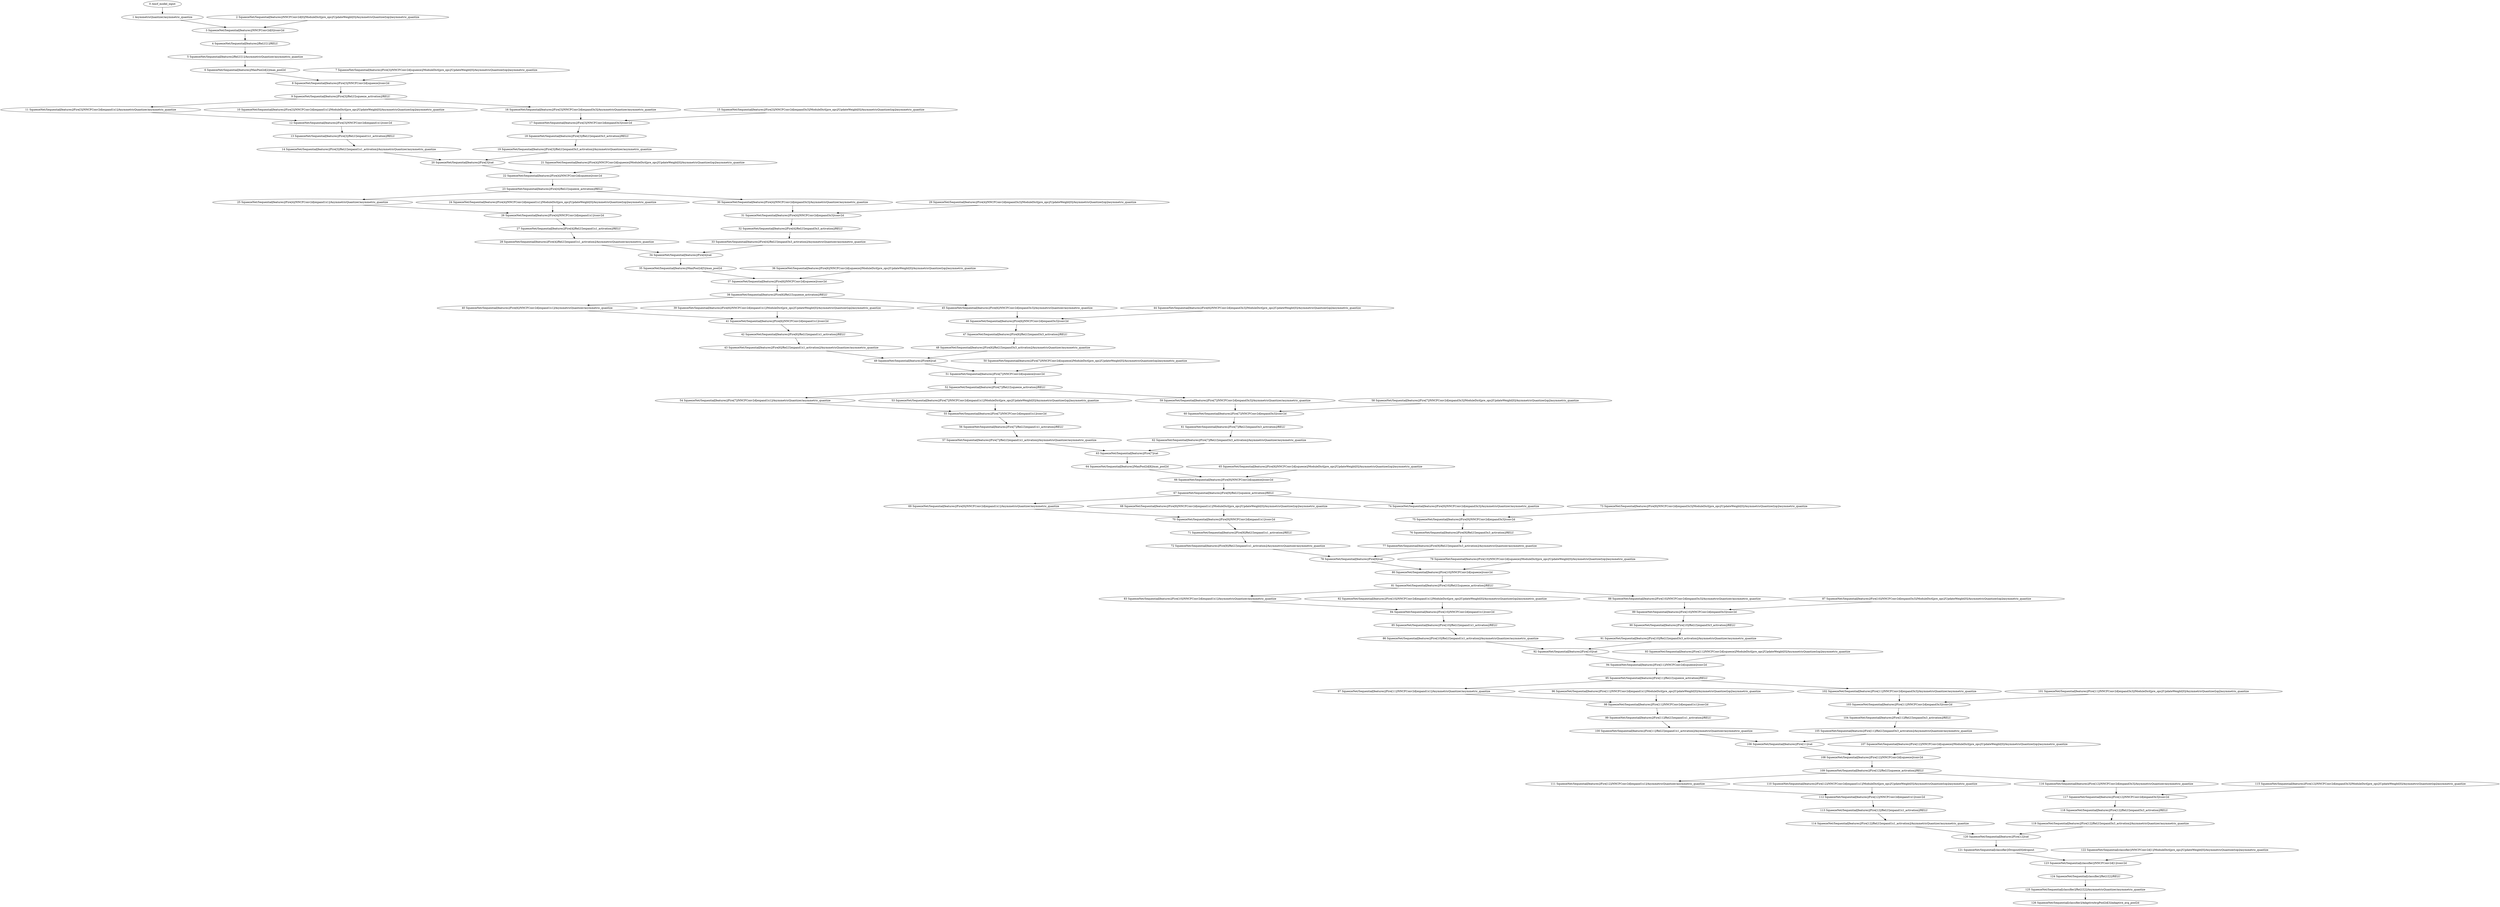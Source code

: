 strict digraph  {
"0 /nncf_model_input" [id=0, scope="", type=nncf_model_input];
"1 AsymmetricQuantizer/asymmetric_quantize" [id=1, scope=AsymmetricQuantizer, type=asymmetric_quantize];
"2 SqueezeNet/Sequential[features]/NNCFConv2d[0]/ModuleDict[pre_ops]/UpdateWeight[0]/AsymmetricQuantizer[op]/asymmetric_quantize" [id=2, scope="SqueezeNet/Sequential[features]/NNCFConv2d[0]/ModuleDict[pre_ops]/UpdateWeight[0]/AsymmetricQuantizer[op]", type=asymmetric_quantize];
"3 SqueezeNet/Sequential[features]/NNCFConv2d[0]/conv2d" [id=3, scope="SqueezeNet/Sequential[features]/NNCFConv2d[0]", type=conv2d];
"4 SqueezeNet/Sequential[features]/ReLU[1]/RELU" [id=4, scope="SqueezeNet/Sequential[features]/ReLU[1]", type=RELU];
"5 SqueezeNet/Sequential[features]/ReLU[1]/AsymmetricQuantizer/asymmetric_quantize" [id=5, scope="SqueezeNet/Sequential[features]/ReLU[1]/AsymmetricQuantizer", type=asymmetric_quantize];
"6 SqueezeNet/Sequential[features]/MaxPool2d[2]/max_pool2d" [id=6, scope="SqueezeNet/Sequential[features]/MaxPool2d[2]", type=max_pool2d];
"7 SqueezeNet/Sequential[features]/Fire[3]/NNCFConv2d[squeeze]/ModuleDict[pre_ops]/UpdateWeight[0]/AsymmetricQuantizer[op]/asymmetric_quantize" [id=7, scope="SqueezeNet/Sequential[features]/Fire[3]/NNCFConv2d[squeeze]/ModuleDict[pre_ops]/UpdateWeight[0]/AsymmetricQuantizer[op]", type=asymmetric_quantize];
"8 SqueezeNet/Sequential[features]/Fire[3]/NNCFConv2d[squeeze]/conv2d" [id=8, scope="SqueezeNet/Sequential[features]/Fire[3]/NNCFConv2d[squeeze]", type=conv2d];
"9 SqueezeNet/Sequential[features]/Fire[3]/ReLU[squeeze_activation]/RELU" [id=9, scope="SqueezeNet/Sequential[features]/Fire[3]/ReLU[squeeze_activation]", type=RELU];
"10 SqueezeNet/Sequential[features]/Fire[3]/NNCFConv2d[expand1x1]/ModuleDict[pre_ops]/UpdateWeight[0]/AsymmetricQuantizer[op]/asymmetric_quantize" [id=10, scope="SqueezeNet/Sequential[features]/Fire[3]/NNCFConv2d[expand1x1]/ModuleDict[pre_ops]/UpdateWeight[0]/AsymmetricQuantizer[op]", type=asymmetric_quantize];
"11 SqueezeNet/Sequential[features]/Fire[3]/NNCFConv2d[expand1x1]/AsymmetricQuantizer/asymmetric_quantize" [id=11, scope="SqueezeNet/Sequential[features]/Fire[3]/NNCFConv2d[expand1x1]/AsymmetricQuantizer", type=asymmetric_quantize];
"12 SqueezeNet/Sequential[features]/Fire[3]/NNCFConv2d[expand1x1]/conv2d" [id=12, scope="SqueezeNet/Sequential[features]/Fire[3]/NNCFConv2d[expand1x1]", type=conv2d];
"13 SqueezeNet/Sequential[features]/Fire[3]/ReLU[expand1x1_activation]/RELU" [id=13, scope="SqueezeNet/Sequential[features]/Fire[3]/ReLU[expand1x1_activation]", type=RELU];
"14 SqueezeNet/Sequential[features]/Fire[3]/ReLU[expand1x1_activation]/AsymmetricQuantizer/asymmetric_quantize" [id=14, scope="SqueezeNet/Sequential[features]/Fire[3]/ReLU[expand1x1_activation]/AsymmetricQuantizer", type=asymmetric_quantize];
"15 SqueezeNet/Sequential[features]/Fire[3]/NNCFConv2d[expand3x3]/ModuleDict[pre_ops]/UpdateWeight[0]/AsymmetricQuantizer[op]/asymmetric_quantize" [id=15, scope="SqueezeNet/Sequential[features]/Fire[3]/NNCFConv2d[expand3x3]/ModuleDict[pre_ops]/UpdateWeight[0]/AsymmetricQuantizer[op]", type=asymmetric_quantize];
"16 SqueezeNet/Sequential[features]/Fire[3]/NNCFConv2d[expand3x3]/AsymmetricQuantizer/asymmetric_quantize" [id=16, scope="SqueezeNet/Sequential[features]/Fire[3]/NNCFConv2d[expand3x3]/AsymmetricQuantizer", type=asymmetric_quantize];
"17 SqueezeNet/Sequential[features]/Fire[3]/NNCFConv2d[expand3x3]/conv2d" [id=17, scope="SqueezeNet/Sequential[features]/Fire[3]/NNCFConv2d[expand3x3]", type=conv2d];
"18 SqueezeNet/Sequential[features]/Fire[3]/ReLU[expand3x3_activation]/RELU" [id=18, scope="SqueezeNet/Sequential[features]/Fire[3]/ReLU[expand3x3_activation]", type=RELU];
"19 SqueezeNet/Sequential[features]/Fire[3]/ReLU[expand3x3_activation]/AsymmetricQuantizer/asymmetric_quantize" [id=19, scope="SqueezeNet/Sequential[features]/Fire[3]/ReLU[expand3x3_activation]/AsymmetricQuantizer", type=asymmetric_quantize];
"20 SqueezeNet/Sequential[features]/Fire[3]/cat" [id=20, scope="SqueezeNet/Sequential[features]/Fire[3]", type=cat];
"21 SqueezeNet/Sequential[features]/Fire[4]/NNCFConv2d[squeeze]/ModuleDict[pre_ops]/UpdateWeight[0]/AsymmetricQuantizer[op]/asymmetric_quantize" [id=21, scope="SqueezeNet/Sequential[features]/Fire[4]/NNCFConv2d[squeeze]/ModuleDict[pre_ops]/UpdateWeight[0]/AsymmetricQuantizer[op]", type=asymmetric_quantize];
"22 SqueezeNet/Sequential[features]/Fire[4]/NNCFConv2d[squeeze]/conv2d" [id=22, scope="SqueezeNet/Sequential[features]/Fire[4]/NNCFConv2d[squeeze]", type=conv2d];
"23 SqueezeNet/Sequential[features]/Fire[4]/ReLU[squeeze_activation]/RELU" [id=23, scope="SqueezeNet/Sequential[features]/Fire[4]/ReLU[squeeze_activation]", type=RELU];
"24 SqueezeNet/Sequential[features]/Fire[4]/NNCFConv2d[expand1x1]/ModuleDict[pre_ops]/UpdateWeight[0]/AsymmetricQuantizer[op]/asymmetric_quantize" [id=24, scope="SqueezeNet/Sequential[features]/Fire[4]/NNCFConv2d[expand1x1]/ModuleDict[pre_ops]/UpdateWeight[0]/AsymmetricQuantizer[op]", type=asymmetric_quantize];
"25 SqueezeNet/Sequential[features]/Fire[4]/NNCFConv2d[expand1x1]/AsymmetricQuantizer/asymmetric_quantize" [id=25, scope="SqueezeNet/Sequential[features]/Fire[4]/NNCFConv2d[expand1x1]/AsymmetricQuantizer", type=asymmetric_quantize];
"26 SqueezeNet/Sequential[features]/Fire[4]/NNCFConv2d[expand1x1]/conv2d" [id=26, scope="SqueezeNet/Sequential[features]/Fire[4]/NNCFConv2d[expand1x1]", type=conv2d];
"27 SqueezeNet/Sequential[features]/Fire[4]/ReLU[expand1x1_activation]/RELU" [id=27, scope="SqueezeNet/Sequential[features]/Fire[4]/ReLU[expand1x1_activation]", type=RELU];
"28 SqueezeNet/Sequential[features]/Fire[4]/ReLU[expand1x1_activation]/AsymmetricQuantizer/asymmetric_quantize" [id=28, scope="SqueezeNet/Sequential[features]/Fire[4]/ReLU[expand1x1_activation]/AsymmetricQuantizer", type=asymmetric_quantize];
"29 SqueezeNet/Sequential[features]/Fire[4]/NNCFConv2d[expand3x3]/ModuleDict[pre_ops]/UpdateWeight[0]/AsymmetricQuantizer[op]/asymmetric_quantize" [id=29, scope="SqueezeNet/Sequential[features]/Fire[4]/NNCFConv2d[expand3x3]/ModuleDict[pre_ops]/UpdateWeight[0]/AsymmetricQuantizer[op]", type=asymmetric_quantize];
"30 SqueezeNet/Sequential[features]/Fire[4]/NNCFConv2d[expand3x3]/AsymmetricQuantizer/asymmetric_quantize" [id=30, scope="SqueezeNet/Sequential[features]/Fire[4]/NNCFConv2d[expand3x3]/AsymmetricQuantizer", type=asymmetric_quantize];
"31 SqueezeNet/Sequential[features]/Fire[4]/NNCFConv2d[expand3x3]/conv2d" [id=31, scope="SqueezeNet/Sequential[features]/Fire[4]/NNCFConv2d[expand3x3]", type=conv2d];
"32 SqueezeNet/Sequential[features]/Fire[4]/ReLU[expand3x3_activation]/RELU" [id=32, scope="SqueezeNet/Sequential[features]/Fire[4]/ReLU[expand3x3_activation]", type=RELU];
"33 SqueezeNet/Sequential[features]/Fire[4]/ReLU[expand3x3_activation]/AsymmetricQuantizer/asymmetric_quantize" [id=33, scope="SqueezeNet/Sequential[features]/Fire[4]/ReLU[expand3x3_activation]/AsymmetricQuantizer", type=asymmetric_quantize];
"34 SqueezeNet/Sequential[features]/Fire[4]/cat" [id=34, scope="SqueezeNet/Sequential[features]/Fire[4]", type=cat];
"35 SqueezeNet/Sequential[features]/MaxPool2d[5]/max_pool2d" [id=35, scope="SqueezeNet/Sequential[features]/MaxPool2d[5]", type=max_pool2d];
"36 SqueezeNet/Sequential[features]/Fire[6]/NNCFConv2d[squeeze]/ModuleDict[pre_ops]/UpdateWeight[0]/AsymmetricQuantizer[op]/asymmetric_quantize" [id=36, scope="SqueezeNet/Sequential[features]/Fire[6]/NNCFConv2d[squeeze]/ModuleDict[pre_ops]/UpdateWeight[0]/AsymmetricQuantizer[op]", type=asymmetric_quantize];
"37 SqueezeNet/Sequential[features]/Fire[6]/NNCFConv2d[squeeze]/conv2d" [id=37, scope="SqueezeNet/Sequential[features]/Fire[6]/NNCFConv2d[squeeze]", type=conv2d];
"38 SqueezeNet/Sequential[features]/Fire[6]/ReLU[squeeze_activation]/RELU" [id=38, scope="SqueezeNet/Sequential[features]/Fire[6]/ReLU[squeeze_activation]", type=RELU];
"39 SqueezeNet/Sequential[features]/Fire[6]/NNCFConv2d[expand1x1]/ModuleDict[pre_ops]/UpdateWeight[0]/AsymmetricQuantizer[op]/asymmetric_quantize" [id=39, scope="SqueezeNet/Sequential[features]/Fire[6]/NNCFConv2d[expand1x1]/ModuleDict[pre_ops]/UpdateWeight[0]/AsymmetricQuantizer[op]", type=asymmetric_quantize];
"40 SqueezeNet/Sequential[features]/Fire[6]/NNCFConv2d[expand1x1]/AsymmetricQuantizer/asymmetric_quantize" [id=40, scope="SqueezeNet/Sequential[features]/Fire[6]/NNCFConv2d[expand1x1]/AsymmetricQuantizer", type=asymmetric_quantize];
"41 SqueezeNet/Sequential[features]/Fire[6]/NNCFConv2d[expand1x1]/conv2d" [id=41, scope="SqueezeNet/Sequential[features]/Fire[6]/NNCFConv2d[expand1x1]", type=conv2d];
"42 SqueezeNet/Sequential[features]/Fire[6]/ReLU[expand1x1_activation]/RELU" [id=42, scope="SqueezeNet/Sequential[features]/Fire[6]/ReLU[expand1x1_activation]", type=RELU];
"43 SqueezeNet/Sequential[features]/Fire[6]/ReLU[expand1x1_activation]/AsymmetricQuantizer/asymmetric_quantize" [id=43, scope="SqueezeNet/Sequential[features]/Fire[6]/ReLU[expand1x1_activation]/AsymmetricQuantizer", type=asymmetric_quantize];
"44 SqueezeNet/Sequential[features]/Fire[6]/NNCFConv2d[expand3x3]/ModuleDict[pre_ops]/UpdateWeight[0]/AsymmetricQuantizer[op]/asymmetric_quantize" [id=44, scope="SqueezeNet/Sequential[features]/Fire[6]/NNCFConv2d[expand3x3]/ModuleDict[pre_ops]/UpdateWeight[0]/AsymmetricQuantizer[op]", type=asymmetric_quantize];
"45 SqueezeNet/Sequential[features]/Fire[6]/NNCFConv2d[expand3x3]/AsymmetricQuantizer/asymmetric_quantize" [id=45, scope="SqueezeNet/Sequential[features]/Fire[6]/NNCFConv2d[expand3x3]/AsymmetricQuantizer", type=asymmetric_quantize];
"46 SqueezeNet/Sequential[features]/Fire[6]/NNCFConv2d[expand3x3]/conv2d" [id=46, scope="SqueezeNet/Sequential[features]/Fire[6]/NNCFConv2d[expand3x3]", type=conv2d];
"47 SqueezeNet/Sequential[features]/Fire[6]/ReLU[expand3x3_activation]/RELU" [id=47, scope="SqueezeNet/Sequential[features]/Fire[6]/ReLU[expand3x3_activation]", type=RELU];
"48 SqueezeNet/Sequential[features]/Fire[6]/ReLU[expand3x3_activation]/AsymmetricQuantizer/asymmetric_quantize" [id=48, scope="SqueezeNet/Sequential[features]/Fire[6]/ReLU[expand3x3_activation]/AsymmetricQuantizer", type=asymmetric_quantize];
"49 SqueezeNet/Sequential[features]/Fire[6]/cat" [id=49, scope="SqueezeNet/Sequential[features]/Fire[6]", type=cat];
"50 SqueezeNet/Sequential[features]/Fire[7]/NNCFConv2d[squeeze]/ModuleDict[pre_ops]/UpdateWeight[0]/AsymmetricQuantizer[op]/asymmetric_quantize" [id=50, scope="SqueezeNet/Sequential[features]/Fire[7]/NNCFConv2d[squeeze]/ModuleDict[pre_ops]/UpdateWeight[0]/AsymmetricQuantizer[op]", type=asymmetric_quantize];
"51 SqueezeNet/Sequential[features]/Fire[7]/NNCFConv2d[squeeze]/conv2d" [id=51, scope="SqueezeNet/Sequential[features]/Fire[7]/NNCFConv2d[squeeze]", type=conv2d];
"52 SqueezeNet/Sequential[features]/Fire[7]/ReLU[squeeze_activation]/RELU" [id=52, scope="SqueezeNet/Sequential[features]/Fire[7]/ReLU[squeeze_activation]", type=RELU];
"53 SqueezeNet/Sequential[features]/Fire[7]/NNCFConv2d[expand1x1]/ModuleDict[pre_ops]/UpdateWeight[0]/AsymmetricQuantizer[op]/asymmetric_quantize" [id=53, scope="SqueezeNet/Sequential[features]/Fire[7]/NNCFConv2d[expand1x1]/ModuleDict[pre_ops]/UpdateWeight[0]/AsymmetricQuantizer[op]", type=asymmetric_quantize];
"54 SqueezeNet/Sequential[features]/Fire[7]/NNCFConv2d[expand1x1]/AsymmetricQuantizer/asymmetric_quantize" [id=54, scope="SqueezeNet/Sequential[features]/Fire[7]/NNCFConv2d[expand1x1]/AsymmetricQuantizer", type=asymmetric_quantize];
"55 SqueezeNet/Sequential[features]/Fire[7]/NNCFConv2d[expand1x1]/conv2d" [id=55, scope="SqueezeNet/Sequential[features]/Fire[7]/NNCFConv2d[expand1x1]", type=conv2d];
"56 SqueezeNet/Sequential[features]/Fire[7]/ReLU[expand1x1_activation]/RELU" [id=56, scope="SqueezeNet/Sequential[features]/Fire[7]/ReLU[expand1x1_activation]", type=RELU];
"57 SqueezeNet/Sequential[features]/Fire[7]/ReLU[expand1x1_activation]/AsymmetricQuantizer/asymmetric_quantize" [id=57, scope="SqueezeNet/Sequential[features]/Fire[7]/ReLU[expand1x1_activation]/AsymmetricQuantizer", type=asymmetric_quantize];
"58 SqueezeNet/Sequential[features]/Fire[7]/NNCFConv2d[expand3x3]/ModuleDict[pre_ops]/UpdateWeight[0]/AsymmetricQuantizer[op]/asymmetric_quantize" [id=58, scope="SqueezeNet/Sequential[features]/Fire[7]/NNCFConv2d[expand3x3]/ModuleDict[pre_ops]/UpdateWeight[0]/AsymmetricQuantizer[op]", type=asymmetric_quantize];
"59 SqueezeNet/Sequential[features]/Fire[7]/NNCFConv2d[expand3x3]/AsymmetricQuantizer/asymmetric_quantize" [id=59, scope="SqueezeNet/Sequential[features]/Fire[7]/NNCFConv2d[expand3x3]/AsymmetricQuantizer", type=asymmetric_quantize];
"60 SqueezeNet/Sequential[features]/Fire[7]/NNCFConv2d[expand3x3]/conv2d" [id=60, scope="SqueezeNet/Sequential[features]/Fire[7]/NNCFConv2d[expand3x3]", type=conv2d];
"61 SqueezeNet/Sequential[features]/Fire[7]/ReLU[expand3x3_activation]/RELU" [id=61, scope="SqueezeNet/Sequential[features]/Fire[7]/ReLU[expand3x3_activation]", type=RELU];
"62 SqueezeNet/Sequential[features]/Fire[7]/ReLU[expand3x3_activation]/AsymmetricQuantizer/asymmetric_quantize" [id=62, scope="SqueezeNet/Sequential[features]/Fire[7]/ReLU[expand3x3_activation]/AsymmetricQuantizer", type=asymmetric_quantize];
"63 SqueezeNet/Sequential[features]/Fire[7]/cat" [id=63, scope="SqueezeNet/Sequential[features]/Fire[7]", type=cat];
"64 SqueezeNet/Sequential[features]/MaxPool2d[8]/max_pool2d" [id=64, scope="SqueezeNet/Sequential[features]/MaxPool2d[8]", type=max_pool2d];
"65 SqueezeNet/Sequential[features]/Fire[9]/NNCFConv2d[squeeze]/ModuleDict[pre_ops]/UpdateWeight[0]/AsymmetricQuantizer[op]/asymmetric_quantize" [id=65, scope="SqueezeNet/Sequential[features]/Fire[9]/NNCFConv2d[squeeze]/ModuleDict[pre_ops]/UpdateWeight[0]/AsymmetricQuantizer[op]", type=asymmetric_quantize];
"66 SqueezeNet/Sequential[features]/Fire[9]/NNCFConv2d[squeeze]/conv2d" [id=66, scope="SqueezeNet/Sequential[features]/Fire[9]/NNCFConv2d[squeeze]", type=conv2d];
"67 SqueezeNet/Sequential[features]/Fire[9]/ReLU[squeeze_activation]/RELU" [id=67, scope="SqueezeNet/Sequential[features]/Fire[9]/ReLU[squeeze_activation]", type=RELU];
"68 SqueezeNet/Sequential[features]/Fire[9]/NNCFConv2d[expand1x1]/ModuleDict[pre_ops]/UpdateWeight[0]/AsymmetricQuantizer[op]/asymmetric_quantize" [id=68, scope="SqueezeNet/Sequential[features]/Fire[9]/NNCFConv2d[expand1x1]/ModuleDict[pre_ops]/UpdateWeight[0]/AsymmetricQuantizer[op]", type=asymmetric_quantize];
"69 SqueezeNet/Sequential[features]/Fire[9]/NNCFConv2d[expand1x1]/AsymmetricQuantizer/asymmetric_quantize" [id=69, scope="SqueezeNet/Sequential[features]/Fire[9]/NNCFConv2d[expand1x1]/AsymmetricQuantizer", type=asymmetric_quantize];
"70 SqueezeNet/Sequential[features]/Fire[9]/NNCFConv2d[expand1x1]/conv2d" [id=70, scope="SqueezeNet/Sequential[features]/Fire[9]/NNCFConv2d[expand1x1]", type=conv2d];
"71 SqueezeNet/Sequential[features]/Fire[9]/ReLU[expand1x1_activation]/RELU" [id=71, scope="SqueezeNet/Sequential[features]/Fire[9]/ReLU[expand1x1_activation]", type=RELU];
"72 SqueezeNet/Sequential[features]/Fire[9]/ReLU[expand1x1_activation]/AsymmetricQuantizer/asymmetric_quantize" [id=72, scope="SqueezeNet/Sequential[features]/Fire[9]/ReLU[expand1x1_activation]/AsymmetricQuantizer", type=asymmetric_quantize];
"73 SqueezeNet/Sequential[features]/Fire[9]/NNCFConv2d[expand3x3]/ModuleDict[pre_ops]/UpdateWeight[0]/AsymmetricQuantizer[op]/asymmetric_quantize" [id=73, scope="SqueezeNet/Sequential[features]/Fire[9]/NNCFConv2d[expand3x3]/ModuleDict[pre_ops]/UpdateWeight[0]/AsymmetricQuantizer[op]", type=asymmetric_quantize];
"74 SqueezeNet/Sequential[features]/Fire[9]/NNCFConv2d[expand3x3]/AsymmetricQuantizer/asymmetric_quantize" [id=74, scope="SqueezeNet/Sequential[features]/Fire[9]/NNCFConv2d[expand3x3]/AsymmetricQuantizer", type=asymmetric_quantize];
"75 SqueezeNet/Sequential[features]/Fire[9]/NNCFConv2d[expand3x3]/conv2d" [id=75, scope="SqueezeNet/Sequential[features]/Fire[9]/NNCFConv2d[expand3x3]", type=conv2d];
"76 SqueezeNet/Sequential[features]/Fire[9]/ReLU[expand3x3_activation]/RELU" [id=76, scope="SqueezeNet/Sequential[features]/Fire[9]/ReLU[expand3x3_activation]", type=RELU];
"77 SqueezeNet/Sequential[features]/Fire[9]/ReLU[expand3x3_activation]/AsymmetricQuantizer/asymmetric_quantize" [id=77, scope="SqueezeNet/Sequential[features]/Fire[9]/ReLU[expand3x3_activation]/AsymmetricQuantizer", type=asymmetric_quantize];
"78 SqueezeNet/Sequential[features]/Fire[9]/cat" [id=78, scope="SqueezeNet/Sequential[features]/Fire[9]", type=cat];
"79 SqueezeNet/Sequential[features]/Fire[10]/NNCFConv2d[squeeze]/ModuleDict[pre_ops]/UpdateWeight[0]/AsymmetricQuantizer[op]/asymmetric_quantize" [id=79, scope="SqueezeNet/Sequential[features]/Fire[10]/NNCFConv2d[squeeze]/ModuleDict[pre_ops]/UpdateWeight[0]/AsymmetricQuantizer[op]", type=asymmetric_quantize];
"80 SqueezeNet/Sequential[features]/Fire[10]/NNCFConv2d[squeeze]/conv2d" [id=80, scope="SqueezeNet/Sequential[features]/Fire[10]/NNCFConv2d[squeeze]", type=conv2d];
"81 SqueezeNet/Sequential[features]/Fire[10]/ReLU[squeeze_activation]/RELU" [id=81, scope="SqueezeNet/Sequential[features]/Fire[10]/ReLU[squeeze_activation]", type=RELU];
"82 SqueezeNet/Sequential[features]/Fire[10]/NNCFConv2d[expand1x1]/ModuleDict[pre_ops]/UpdateWeight[0]/AsymmetricQuantizer[op]/asymmetric_quantize" [id=82, scope="SqueezeNet/Sequential[features]/Fire[10]/NNCFConv2d[expand1x1]/ModuleDict[pre_ops]/UpdateWeight[0]/AsymmetricQuantizer[op]", type=asymmetric_quantize];
"83 SqueezeNet/Sequential[features]/Fire[10]/NNCFConv2d[expand1x1]/AsymmetricQuantizer/asymmetric_quantize" [id=83, scope="SqueezeNet/Sequential[features]/Fire[10]/NNCFConv2d[expand1x1]/AsymmetricQuantizer", type=asymmetric_quantize];
"84 SqueezeNet/Sequential[features]/Fire[10]/NNCFConv2d[expand1x1]/conv2d" [id=84, scope="SqueezeNet/Sequential[features]/Fire[10]/NNCFConv2d[expand1x1]", type=conv2d];
"85 SqueezeNet/Sequential[features]/Fire[10]/ReLU[expand1x1_activation]/RELU" [id=85, scope="SqueezeNet/Sequential[features]/Fire[10]/ReLU[expand1x1_activation]", type=RELU];
"86 SqueezeNet/Sequential[features]/Fire[10]/ReLU[expand1x1_activation]/AsymmetricQuantizer/asymmetric_quantize" [id=86, scope="SqueezeNet/Sequential[features]/Fire[10]/ReLU[expand1x1_activation]/AsymmetricQuantizer", type=asymmetric_quantize];
"87 SqueezeNet/Sequential[features]/Fire[10]/NNCFConv2d[expand3x3]/ModuleDict[pre_ops]/UpdateWeight[0]/AsymmetricQuantizer[op]/asymmetric_quantize" [id=87, scope="SqueezeNet/Sequential[features]/Fire[10]/NNCFConv2d[expand3x3]/ModuleDict[pre_ops]/UpdateWeight[0]/AsymmetricQuantizer[op]", type=asymmetric_quantize];
"88 SqueezeNet/Sequential[features]/Fire[10]/NNCFConv2d[expand3x3]/AsymmetricQuantizer/asymmetric_quantize" [id=88, scope="SqueezeNet/Sequential[features]/Fire[10]/NNCFConv2d[expand3x3]/AsymmetricQuantizer", type=asymmetric_quantize];
"89 SqueezeNet/Sequential[features]/Fire[10]/NNCFConv2d[expand3x3]/conv2d" [id=89, scope="SqueezeNet/Sequential[features]/Fire[10]/NNCFConv2d[expand3x3]", type=conv2d];
"90 SqueezeNet/Sequential[features]/Fire[10]/ReLU[expand3x3_activation]/RELU" [id=90, scope="SqueezeNet/Sequential[features]/Fire[10]/ReLU[expand3x3_activation]", type=RELU];
"91 SqueezeNet/Sequential[features]/Fire[10]/ReLU[expand3x3_activation]/AsymmetricQuantizer/asymmetric_quantize" [id=91, scope="SqueezeNet/Sequential[features]/Fire[10]/ReLU[expand3x3_activation]/AsymmetricQuantizer", type=asymmetric_quantize];
"92 SqueezeNet/Sequential[features]/Fire[10]/cat" [id=92, scope="SqueezeNet/Sequential[features]/Fire[10]", type=cat];
"93 SqueezeNet/Sequential[features]/Fire[11]/NNCFConv2d[squeeze]/ModuleDict[pre_ops]/UpdateWeight[0]/AsymmetricQuantizer[op]/asymmetric_quantize" [id=93, scope="SqueezeNet/Sequential[features]/Fire[11]/NNCFConv2d[squeeze]/ModuleDict[pre_ops]/UpdateWeight[0]/AsymmetricQuantizer[op]", type=asymmetric_quantize];
"94 SqueezeNet/Sequential[features]/Fire[11]/NNCFConv2d[squeeze]/conv2d" [id=94, scope="SqueezeNet/Sequential[features]/Fire[11]/NNCFConv2d[squeeze]", type=conv2d];
"95 SqueezeNet/Sequential[features]/Fire[11]/ReLU[squeeze_activation]/RELU" [id=95, scope="SqueezeNet/Sequential[features]/Fire[11]/ReLU[squeeze_activation]", type=RELU];
"96 SqueezeNet/Sequential[features]/Fire[11]/NNCFConv2d[expand1x1]/ModuleDict[pre_ops]/UpdateWeight[0]/AsymmetricQuantizer[op]/asymmetric_quantize" [id=96, scope="SqueezeNet/Sequential[features]/Fire[11]/NNCFConv2d[expand1x1]/ModuleDict[pre_ops]/UpdateWeight[0]/AsymmetricQuantizer[op]", type=asymmetric_quantize];
"97 SqueezeNet/Sequential[features]/Fire[11]/NNCFConv2d[expand1x1]/AsymmetricQuantizer/asymmetric_quantize" [id=97, scope="SqueezeNet/Sequential[features]/Fire[11]/NNCFConv2d[expand1x1]/AsymmetricQuantizer", type=asymmetric_quantize];
"98 SqueezeNet/Sequential[features]/Fire[11]/NNCFConv2d[expand1x1]/conv2d" [id=98, scope="SqueezeNet/Sequential[features]/Fire[11]/NNCFConv2d[expand1x1]", type=conv2d];
"99 SqueezeNet/Sequential[features]/Fire[11]/ReLU[expand1x1_activation]/RELU" [id=99, scope="SqueezeNet/Sequential[features]/Fire[11]/ReLU[expand1x1_activation]", type=RELU];
"100 SqueezeNet/Sequential[features]/Fire[11]/ReLU[expand1x1_activation]/AsymmetricQuantizer/asymmetric_quantize" [id=100, scope="SqueezeNet/Sequential[features]/Fire[11]/ReLU[expand1x1_activation]/AsymmetricQuantizer", type=asymmetric_quantize];
"101 SqueezeNet/Sequential[features]/Fire[11]/NNCFConv2d[expand3x3]/ModuleDict[pre_ops]/UpdateWeight[0]/AsymmetricQuantizer[op]/asymmetric_quantize" [id=101, scope="SqueezeNet/Sequential[features]/Fire[11]/NNCFConv2d[expand3x3]/ModuleDict[pre_ops]/UpdateWeight[0]/AsymmetricQuantizer[op]", type=asymmetric_quantize];
"102 SqueezeNet/Sequential[features]/Fire[11]/NNCFConv2d[expand3x3]/AsymmetricQuantizer/asymmetric_quantize" [id=102, scope="SqueezeNet/Sequential[features]/Fire[11]/NNCFConv2d[expand3x3]/AsymmetricQuantizer", type=asymmetric_quantize];
"103 SqueezeNet/Sequential[features]/Fire[11]/NNCFConv2d[expand3x3]/conv2d" [id=103, scope="SqueezeNet/Sequential[features]/Fire[11]/NNCFConv2d[expand3x3]", type=conv2d];
"104 SqueezeNet/Sequential[features]/Fire[11]/ReLU[expand3x3_activation]/RELU" [id=104, scope="SqueezeNet/Sequential[features]/Fire[11]/ReLU[expand3x3_activation]", type=RELU];
"105 SqueezeNet/Sequential[features]/Fire[11]/ReLU[expand3x3_activation]/AsymmetricQuantizer/asymmetric_quantize" [id=105, scope="SqueezeNet/Sequential[features]/Fire[11]/ReLU[expand3x3_activation]/AsymmetricQuantizer", type=asymmetric_quantize];
"106 SqueezeNet/Sequential[features]/Fire[11]/cat" [id=106, scope="SqueezeNet/Sequential[features]/Fire[11]", type=cat];
"107 SqueezeNet/Sequential[features]/Fire[12]/NNCFConv2d[squeeze]/ModuleDict[pre_ops]/UpdateWeight[0]/AsymmetricQuantizer[op]/asymmetric_quantize" [id=107, scope="SqueezeNet/Sequential[features]/Fire[12]/NNCFConv2d[squeeze]/ModuleDict[pre_ops]/UpdateWeight[0]/AsymmetricQuantizer[op]", type=asymmetric_quantize];
"108 SqueezeNet/Sequential[features]/Fire[12]/NNCFConv2d[squeeze]/conv2d" [id=108, scope="SqueezeNet/Sequential[features]/Fire[12]/NNCFConv2d[squeeze]", type=conv2d];
"109 SqueezeNet/Sequential[features]/Fire[12]/ReLU[squeeze_activation]/RELU" [id=109, scope="SqueezeNet/Sequential[features]/Fire[12]/ReLU[squeeze_activation]", type=RELU];
"110 SqueezeNet/Sequential[features]/Fire[12]/NNCFConv2d[expand1x1]/ModuleDict[pre_ops]/UpdateWeight[0]/AsymmetricQuantizer[op]/asymmetric_quantize" [id=110, scope="SqueezeNet/Sequential[features]/Fire[12]/NNCFConv2d[expand1x1]/ModuleDict[pre_ops]/UpdateWeight[0]/AsymmetricQuantizer[op]", type=asymmetric_quantize];
"111 SqueezeNet/Sequential[features]/Fire[12]/NNCFConv2d[expand1x1]/AsymmetricQuantizer/asymmetric_quantize" [id=111, scope="SqueezeNet/Sequential[features]/Fire[12]/NNCFConv2d[expand1x1]/AsymmetricQuantizer", type=asymmetric_quantize];
"112 SqueezeNet/Sequential[features]/Fire[12]/NNCFConv2d[expand1x1]/conv2d" [id=112, scope="SqueezeNet/Sequential[features]/Fire[12]/NNCFConv2d[expand1x1]", type=conv2d];
"113 SqueezeNet/Sequential[features]/Fire[12]/ReLU[expand1x1_activation]/RELU" [id=113, scope="SqueezeNet/Sequential[features]/Fire[12]/ReLU[expand1x1_activation]", type=RELU];
"114 SqueezeNet/Sequential[features]/Fire[12]/ReLU[expand1x1_activation]/AsymmetricQuantizer/asymmetric_quantize" [id=114, scope="SqueezeNet/Sequential[features]/Fire[12]/ReLU[expand1x1_activation]/AsymmetricQuantizer", type=asymmetric_quantize];
"115 SqueezeNet/Sequential[features]/Fire[12]/NNCFConv2d[expand3x3]/ModuleDict[pre_ops]/UpdateWeight[0]/AsymmetricQuantizer[op]/asymmetric_quantize" [id=115, scope="SqueezeNet/Sequential[features]/Fire[12]/NNCFConv2d[expand3x3]/ModuleDict[pre_ops]/UpdateWeight[0]/AsymmetricQuantizer[op]", type=asymmetric_quantize];
"116 SqueezeNet/Sequential[features]/Fire[12]/NNCFConv2d[expand3x3]/AsymmetricQuantizer/asymmetric_quantize" [id=116, scope="SqueezeNet/Sequential[features]/Fire[12]/NNCFConv2d[expand3x3]/AsymmetricQuantizer", type=asymmetric_quantize];
"117 SqueezeNet/Sequential[features]/Fire[12]/NNCFConv2d[expand3x3]/conv2d" [id=117, scope="SqueezeNet/Sequential[features]/Fire[12]/NNCFConv2d[expand3x3]", type=conv2d];
"118 SqueezeNet/Sequential[features]/Fire[12]/ReLU[expand3x3_activation]/RELU" [id=118, scope="SqueezeNet/Sequential[features]/Fire[12]/ReLU[expand3x3_activation]", type=RELU];
"119 SqueezeNet/Sequential[features]/Fire[12]/ReLU[expand3x3_activation]/AsymmetricQuantizer/asymmetric_quantize" [id=119, scope="SqueezeNet/Sequential[features]/Fire[12]/ReLU[expand3x3_activation]/AsymmetricQuantizer", type=asymmetric_quantize];
"120 SqueezeNet/Sequential[features]/Fire[12]/cat" [id=120, scope="SqueezeNet/Sequential[features]/Fire[12]", type=cat];
"121 SqueezeNet/Sequential[classifier]/Dropout[0]/dropout" [id=121, scope="SqueezeNet/Sequential[classifier]/Dropout[0]", type=dropout];
"122 SqueezeNet/Sequential[classifier]/NNCFConv2d[1]/ModuleDict[pre_ops]/UpdateWeight[0]/AsymmetricQuantizer[op]/asymmetric_quantize" [id=122, scope="SqueezeNet/Sequential[classifier]/NNCFConv2d[1]/ModuleDict[pre_ops]/UpdateWeight[0]/AsymmetricQuantizer[op]", type=asymmetric_quantize];
"123 SqueezeNet/Sequential[classifier]/NNCFConv2d[1]/conv2d" [id=123, scope="SqueezeNet/Sequential[classifier]/NNCFConv2d[1]", type=conv2d];
"124 SqueezeNet/Sequential[classifier]/ReLU[2]/RELU" [id=124, scope="SqueezeNet/Sequential[classifier]/ReLU[2]", type=RELU];
"125 SqueezeNet/Sequential[classifier]/ReLU[2]/AsymmetricQuantizer/asymmetric_quantize" [id=125, scope="SqueezeNet/Sequential[classifier]/ReLU[2]/AsymmetricQuantizer", type=asymmetric_quantize];
"126 SqueezeNet/Sequential[classifier]/AdaptiveAvgPool2d[3]/adaptive_avg_pool2d" [id=126, scope="SqueezeNet/Sequential[classifier]/AdaptiveAvgPool2d[3]", type=adaptive_avg_pool2d];
"0 /nncf_model_input" -> "1 AsymmetricQuantizer/asymmetric_quantize";
"1 AsymmetricQuantizer/asymmetric_quantize" -> "3 SqueezeNet/Sequential[features]/NNCFConv2d[0]/conv2d";
"2 SqueezeNet/Sequential[features]/NNCFConv2d[0]/ModuleDict[pre_ops]/UpdateWeight[0]/AsymmetricQuantizer[op]/asymmetric_quantize" -> "3 SqueezeNet/Sequential[features]/NNCFConv2d[0]/conv2d";
"3 SqueezeNet/Sequential[features]/NNCFConv2d[0]/conv2d" -> "4 SqueezeNet/Sequential[features]/ReLU[1]/RELU";
"4 SqueezeNet/Sequential[features]/ReLU[1]/RELU" -> "5 SqueezeNet/Sequential[features]/ReLU[1]/AsymmetricQuantizer/asymmetric_quantize";
"5 SqueezeNet/Sequential[features]/ReLU[1]/AsymmetricQuantizer/asymmetric_quantize" -> "6 SqueezeNet/Sequential[features]/MaxPool2d[2]/max_pool2d";
"6 SqueezeNet/Sequential[features]/MaxPool2d[2]/max_pool2d" -> "8 SqueezeNet/Sequential[features]/Fire[3]/NNCFConv2d[squeeze]/conv2d";
"7 SqueezeNet/Sequential[features]/Fire[3]/NNCFConv2d[squeeze]/ModuleDict[pre_ops]/UpdateWeight[0]/AsymmetricQuantizer[op]/asymmetric_quantize" -> "8 SqueezeNet/Sequential[features]/Fire[3]/NNCFConv2d[squeeze]/conv2d";
"8 SqueezeNet/Sequential[features]/Fire[3]/NNCFConv2d[squeeze]/conv2d" -> "9 SqueezeNet/Sequential[features]/Fire[3]/ReLU[squeeze_activation]/RELU";
"9 SqueezeNet/Sequential[features]/Fire[3]/ReLU[squeeze_activation]/RELU" -> "11 SqueezeNet/Sequential[features]/Fire[3]/NNCFConv2d[expand1x1]/AsymmetricQuantizer/asymmetric_quantize";
"9 SqueezeNet/Sequential[features]/Fire[3]/ReLU[squeeze_activation]/RELU" -> "16 SqueezeNet/Sequential[features]/Fire[3]/NNCFConv2d[expand3x3]/AsymmetricQuantizer/asymmetric_quantize";
"10 SqueezeNet/Sequential[features]/Fire[3]/NNCFConv2d[expand1x1]/ModuleDict[pre_ops]/UpdateWeight[0]/AsymmetricQuantizer[op]/asymmetric_quantize" -> "12 SqueezeNet/Sequential[features]/Fire[3]/NNCFConv2d[expand1x1]/conv2d";
"11 SqueezeNet/Sequential[features]/Fire[3]/NNCFConv2d[expand1x1]/AsymmetricQuantizer/asymmetric_quantize" -> "12 SqueezeNet/Sequential[features]/Fire[3]/NNCFConv2d[expand1x1]/conv2d";
"12 SqueezeNet/Sequential[features]/Fire[3]/NNCFConv2d[expand1x1]/conv2d" -> "13 SqueezeNet/Sequential[features]/Fire[3]/ReLU[expand1x1_activation]/RELU";
"13 SqueezeNet/Sequential[features]/Fire[3]/ReLU[expand1x1_activation]/RELU" -> "14 SqueezeNet/Sequential[features]/Fire[3]/ReLU[expand1x1_activation]/AsymmetricQuantizer/asymmetric_quantize";
"14 SqueezeNet/Sequential[features]/Fire[3]/ReLU[expand1x1_activation]/AsymmetricQuantizer/asymmetric_quantize" -> "20 SqueezeNet/Sequential[features]/Fire[3]/cat";
"15 SqueezeNet/Sequential[features]/Fire[3]/NNCFConv2d[expand3x3]/ModuleDict[pre_ops]/UpdateWeight[0]/AsymmetricQuantizer[op]/asymmetric_quantize" -> "17 SqueezeNet/Sequential[features]/Fire[3]/NNCFConv2d[expand3x3]/conv2d";
"16 SqueezeNet/Sequential[features]/Fire[3]/NNCFConv2d[expand3x3]/AsymmetricQuantizer/asymmetric_quantize" -> "17 SqueezeNet/Sequential[features]/Fire[3]/NNCFConv2d[expand3x3]/conv2d";
"17 SqueezeNet/Sequential[features]/Fire[3]/NNCFConv2d[expand3x3]/conv2d" -> "18 SqueezeNet/Sequential[features]/Fire[3]/ReLU[expand3x3_activation]/RELU";
"18 SqueezeNet/Sequential[features]/Fire[3]/ReLU[expand3x3_activation]/RELU" -> "19 SqueezeNet/Sequential[features]/Fire[3]/ReLU[expand3x3_activation]/AsymmetricQuantizer/asymmetric_quantize";
"19 SqueezeNet/Sequential[features]/Fire[3]/ReLU[expand3x3_activation]/AsymmetricQuantizer/asymmetric_quantize" -> "20 SqueezeNet/Sequential[features]/Fire[3]/cat";
"20 SqueezeNet/Sequential[features]/Fire[3]/cat" -> "22 SqueezeNet/Sequential[features]/Fire[4]/NNCFConv2d[squeeze]/conv2d";
"21 SqueezeNet/Sequential[features]/Fire[4]/NNCFConv2d[squeeze]/ModuleDict[pre_ops]/UpdateWeight[0]/AsymmetricQuantizer[op]/asymmetric_quantize" -> "22 SqueezeNet/Sequential[features]/Fire[4]/NNCFConv2d[squeeze]/conv2d";
"22 SqueezeNet/Sequential[features]/Fire[4]/NNCFConv2d[squeeze]/conv2d" -> "23 SqueezeNet/Sequential[features]/Fire[4]/ReLU[squeeze_activation]/RELU";
"23 SqueezeNet/Sequential[features]/Fire[4]/ReLU[squeeze_activation]/RELU" -> "25 SqueezeNet/Sequential[features]/Fire[4]/NNCFConv2d[expand1x1]/AsymmetricQuantizer/asymmetric_quantize";
"23 SqueezeNet/Sequential[features]/Fire[4]/ReLU[squeeze_activation]/RELU" -> "30 SqueezeNet/Sequential[features]/Fire[4]/NNCFConv2d[expand3x3]/AsymmetricQuantizer/asymmetric_quantize";
"24 SqueezeNet/Sequential[features]/Fire[4]/NNCFConv2d[expand1x1]/ModuleDict[pre_ops]/UpdateWeight[0]/AsymmetricQuantizer[op]/asymmetric_quantize" -> "26 SqueezeNet/Sequential[features]/Fire[4]/NNCFConv2d[expand1x1]/conv2d";
"25 SqueezeNet/Sequential[features]/Fire[4]/NNCFConv2d[expand1x1]/AsymmetricQuantizer/asymmetric_quantize" -> "26 SqueezeNet/Sequential[features]/Fire[4]/NNCFConv2d[expand1x1]/conv2d";
"26 SqueezeNet/Sequential[features]/Fire[4]/NNCFConv2d[expand1x1]/conv2d" -> "27 SqueezeNet/Sequential[features]/Fire[4]/ReLU[expand1x1_activation]/RELU";
"27 SqueezeNet/Sequential[features]/Fire[4]/ReLU[expand1x1_activation]/RELU" -> "28 SqueezeNet/Sequential[features]/Fire[4]/ReLU[expand1x1_activation]/AsymmetricQuantizer/asymmetric_quantize";
"28 SqueezeNet/Sequential[features]/Fire[4]/ReLU[expand1x1_activation]/AsymmetricQuantizer/asymmetric_quantize" -> "34 SqueezeNet/Sequential[features]/Fire[4]/cat";
"29 SqueezeNet/Sequential[features]/Fire[4]/NNCFConv2d[expand3x3]/ModuleDict[pre_ops]/UpdateWeight[0]/AsymmetricQuantizer[op]/asymmetric_quantize" -> "31 SqueezeNet/Sequential[features]/Fire[4]/NNCFConv2d[expand3x3]/conv2d";
"30 SqueezeNet/Sequential[features]/Fire[4]/NNCFConv2d[expand3x3]/AsymmetricQuantizer/asymmetric_quantize" -> "31 SqueezeNet/Sequential[features]/Fire[4]/NNCFConv2d[expand3x3]/conv2d";
"31 SqueezeNet/Sequential[features]/Fire[4]/NNCFConv2d[expand3x3]/conv2d" -> "32 SqueezeNet/Sequential[features]/Fire[4]/ReLU[expand3x3_activation]/RELU";
"32 SqueezeNet/Sequential[features]/Fire[4]/ReLU[expand3x3_activation]/RELU" -> "33 SqueezeNet/Sequential[features]/Fire[4]/ReLU[expand3x3_activation]/AsymmetricQuantizer/asymmetric_quantize";
"33 SqueezeNet/Sequential[features]/Fire[4]/ReLU[expand3x3_activation]/AsymmetricQuantizer/asymmetric_quantize" -> "34 SqueezeNet/Sequential[features]/Fire[4]/cat";
"34 SqueezeNet/Sequential[features]/Fire[4]/cat" -> "35 SqueezeNet/Sequential[features]/MaxPool2d[5]/max_pool2d";
"35 SqueezeNet/Sequential[features]/MaxPool2d[5]/max_pool2d" -> "37 SqueezeNet/Sequential[features]/Fire[6]/NNCFConv2d[squeeze]/conv2d";
"36 SqueezeNet/Sequential[features]/Fire[6]/NNCFConv2d[squeeze]/ModuleDict[pre_ops]/UpdateWeight[0]/AsymmetricQuantizer[op]/asymmetric_quantize" -> "37 SqueezeNet/Sequential[features]/Fire[6]/NNCFConv2d[squeeze]/conv2d";
"37 SqueezeNet/Sequential[features]/Fire[6]/NNCFConv2d[squeeze]/conv2d" -> "38 SqueezeNet/Sequential[features]/Fire[6]/ReLU[squeeze_activation]/RELU";
"38 SqueezeNet/Sequential[features]/Fire[6]/ReLU[squeeze_activation]/RELU" -> "40 SqueezeNet/Sequential[features]/Fire[6]/NNCFConv2d[expand1x1]/AsymmetricQuantizer/asymmetric_quantize";
"38 SqueezeNet/Sequential[features]/Fire[6]/ReLU[squeeze_activation]/RELU" -> "45 SqueezeNet/Sequential[features]/Fire[6]/NNCFConv2d[expand3x3]/AsymmetricQuantizer/asymmetric_quantize";
"39 SqueezeNet/Sequential[features]/Fire[6]/NNCFConv2d[expand1x1]/ModuleDict[pre_ops]/UpdateWeight[0]/AsymmetricQuantizer[op]/asymmetric_quantize" -> "41 SqueezeNet/Sequential[features]/Fire[6]/NNCFConv2d[expand1x1]/conv2d";
"40 SqueezeNet/Sequential[features]/Fire[6]/NNCFConv2d[expand1x1]/AsymmetricQuantizer/asymmetric_quantize" -> "41 SqueezeNet/Sequential[features]/Fire[6]/NNCFConv2d[expand1x1]/conv2d";
"41 SqueezeNet/Sequential[features]/Fire[6]/NNCFConv2d[expand1x1]/conv2d" -> "42 SqueezeNet/Sequential[features]/Fire[6]/ReLU[expand1x1_activation]/RELU";
"42 SqueezeNet/Sequential[features]/Fire[6]/ReLU[expand1x1_activation]/RELU" -> "43 SqueezeNet/Sequential[features]/Fire[6]/ReLU[expand1x1_activation]/AsymmetricQuantizer/asymmetric_quantize";
"43 SqueezeNet/Sequential[features]/Fire[6]/ReLU[expand1x1_activation]/AsymmetricQuantizer/asymmetric_quantize" -> "49 SqueezeNet/Sequential[features]/Fire[6]/cat";
"44 SqueezeNet/Sequential[features]/Fire[6]/NNCFConv2d[expand3x3]/ModuleDict[pre_ops]/UpdateWeight[0]/AsymmetricQuantizer[op]/asymmetric_quantize" -> "46 SqueezeNet/Sequential[features]/Fire[6]/NNCFConv2d[expand3x3]/conv2d";
"45 SqueezeNet/Sequential[features]/Fire[6]/NNCFConv2d[expand3x3]/AsymmetricQuantizer/asymmetric_quantize" -> "46 SqueezeNet/Sequential[features]/Fire[6]/NNCFConv2d[expand3x3]/conv2d";
"46 SqueezeNet/Sequential[features]/Fire[6]/NNCFConv2d[expand3x3]/conv2d" -> "47 SqueezeNet/Sequential[features]/Fire[6]/ReLU[expand3x3_activation]/RELU";
"47 SqueezeNet/Sequential[features]/Fire[6]/ReLU[expand3x3_activation]/RELU" -> "48 SqueezeNet/Sequential[features]/Fire[6]/ReLU[expand3x3_activation]/AsymmetricQuantizer/asymmetric_quantize";
"48 SqueezeNet/Sequential[features]/Fire[6]/ReLU[expand3x3_activation]/AsymmetricQuantizer/asymmetric_quantize" -> "49 SqueezeNet/Sequential[features]/Fire[6]/cat";
"49 SqueezeNet/Sequential[features]/Fire[6]/cat" -> "51 SqueezeNet/Sequential[features]/Fire[7]/NNCFConv2d[squeeze]/conv2d";
"50 SqueezeNet/Sequential[features]/Fire[7]/NNCFConv2d[squeeze]/ModuleDict[pre_ops]/UpdateWeight[0]/AsymmetricQuantizer[op]/asymmetric_quantize" -> "51 SqueezeNet/Sequential[features]/Fire[7]/NNCFConv2d[squeeze]/conv2d";
"51 SqueezeNet/Sequential[features]/Fire[7]/NNCFConv2d[squeeze]/conv2d" -> "52 SqueezeNet/Sequential[features]/Fire[7]/ReLU[squeeze_activation]/RELU";
"52 SqueezeNet/Sequential[features]/Fire[7]/ReLU[squeeze_activation]/RELU" -> "54 SqueezeNet/Sequential[features]/Fire[7]/NNCFConv2d[expand1x1]/AsymmetricQuantizer/asymmetric_quantize";
"52 SqueezeNet/Sequential[features]/Fire[7]/ReLU[squeeze_activation]/RELU" -> "59 SqueezeNet/Sequential[features]/Fire[7]/NNCFConv2d[expand3x3]/AsymmetricQuantizer/asymmetric_quantize";
"53 SqueezeNet/Sequential[features]/Fire[7]/NNCFConv2d[expand1x1]/ModuleDict[pre_ops]/UpdateWeight[0]/AsymmetricQuantizer[op]/asymmetric_quantize" -> "55 SqueezeNet/Sequential[features]/Fire[7]/NNCFConv2d[expand1x1]/conv2d";
"54 SqueezeNet/Sequential[features]/Fire[7]/NNCFConv2d[expand1x1]/AsymmetricQuantizer/asymmetric_quantize" -> "55 SqueezeNet/Sequential[features]/Fire[7]/NNCFConv2d[expand1x1]/conv2d";
"55 SqueezeNet/Sequential[features]/Fire[7]/NNCFConv2d[expand1x1]/conv2d" -> "56 SqueezeNet/Sequential[features]/Fire[7]/ReLU[expand1x1_activation]/RELU";
"56 SqueezeNet/Sequential[features]/Fire[7]/ReLU[expand1x1_activation]/RELU" -> "57 SqueezeNet/Sequential[features]/Fire[7]/ReLU[expand1x1_activation]/AsymmetricQuantizer/asymmetric_quantize";
"57 SqueezeNet/Sequential[features]/Fire[7]/ReLU[expand1x1_activation]/AsymmetricQuantizer/asymmetric_quantize" -> "63 SqueezeNet/Sequential[features]/Fire[7]/cat";
"58 SqueezeNet/Sequential[features]/Fire[7]/NNCFConv2d[expand3x3]/ModuleDict[pre_ops]/UpdateWeight[0]/AsymmetricQuantizer[op]/asymmetric_quantize" -> "60 SqueezeNet/Sequential[features]/Fire[7]/NNCFConv2d[expand3x3]/conv2d";
"59 SqueezeNet/Sequential[features]/Fire[7]/NNCFConv2d[expand3x3]/AsymmetricQuantizer/asymmetric_quantize" -> "60 SqueezeNet/Sequential[features]/Fire[7]/NNCFConv2d[expand3x3]/conv2d";
"60 SqueezeNet/Sequential[features]/Fire[7]/NNCFConv2d[expand3x3]/conv2d" -> "61 SqueezeNet/Sequential[features]/Fire[7]/ReLU[expand3x3_activation]/RELU";
"61 SqueezeNet/Sequential[features]/Fire[7]/ReLU[expand3x3_activation]/RELU" -> "62 SqueezeNet/Sequential[features]/Fire[7]/ReLU[expand3x3_activation]/AsymmetricQuantizer/asymmetric_quantize";
"62 SqueezeNet/Sequential[features]/Fire[7]/ReLU[expand3x3_activation]/AsymmetricQuantizer/asymmetric_quantize" -> "63 SqueezeNet/Sequential[features]/Fire[7]/cat";
"63 SqueezeNet/Sequential[features]/Fire[7]/cat" -> "64 SqueezeNet/Sequential[features]/MaxPool2d[8]/max_pool2d";
"64 SqueezeNet/Sequential[features]/MaxPool2d[8]/max_pool2d" -> "66 SqueezeNet/Sequential[features]/Fire[9]/NNCFConv2d[squeeze]/conv2d";
"65 SqueezeNet/Sequential[features]/Fire[9]/NNCFConv2d[squeeze]/ModuleDict[pre_ops]/UpdateWeight[0]/AsymmetricQuantizer[op]/asymmetric_quantize" -> "66 SqueezeNet/Sequential[features]/Fire[9]/NNCFConv2d[squeeze]/conv2d";
"66 SqueezeNet/Sequential[features]/Fire[9]/NNCFConv2d[squeeze]/conv2d" -> "67 SqueezeNet/Sequential[features]/Fire[9]/ReLU[squeeze_activation]/RELU";
"67 SqueezeNet/Sequential[features]/Fire[9]/ReLU[squeeze_activation]/RELU" -> "69 SqueezeNet/Sequential[features]/Fire[9]/NNCFConv2d[expand1x1]/AsymmetricQuantizer/asymmetric_quantize";
"67 SqueezeNet/Sequential[features]/Fire[9]/ReLU[squeeze_activation]/RELU" -> "74 SqueezeNet/Sequential[features]/Fire[9]/NNCFConv2d[expand3x3]/AsymmetricQuantizer/asymmetric_quantize";
"68 SqueezeNet/Sequential[features]/Fire[9]/NNCFConv2d[expand1x1]/ModuleDict[pre_ops]/UpdateWeight[0]/AsymmetricQuantizer[op]/asymmetric_quantize" -> "70 SqueezeNet/Sequential[features]/Fire[9]/NNCFConv2d[expand1x1]/conv2d";
"69 SqueezeNet/Sequential[features]/Fire[9]/NNCFConv2d[expand1x1]/AsymmetricQuantizer/asymmetric_quantize" -> "70 SqueezeNet/Sequential[features]/Fire[9]/NNCFConv2d[expand1x1]/conv2d";
"70 SqueezeNet/Sequential[features]/Fire[9]/NNCFConv2d[expand1x1]/conv2d" -> "71 SqueezeNet/Sequential[features]/Fire[9]/ReLU[expand1x1_activation]/RELU";
"71 SqueezeNet/Sequential[features]/Fire[9]/ReLU[expand1x1_activation]/RELU" -> "72 SqueezeNet/Sequential[features]/Fire[9]/ReLU[expand1x1_activation]/AsymmetricQuantizer/asymmetric_quantize";
"72 SqueezeNet/Sequential[features]/Fire[9]/ReLU[expand1x1_activation]/AsymmetricQuantizer/asymmetric_quantize" -> "78 SqueezeNet/Sequential[features]/Fire[9]/cat";
"73 SqueezeNet/Sequential[features]/Fire[9]/NNCFConv2d[expand3x3]/ModuleDict[pre_ops]/UpdateWeight[0]/AsymmetricQuantizer[op]/asymmetric_quantize" -> "75 SqueezeNet/Sequential[features]/Fire[9]/NNCFConv2d[expand3x3]/conv2d";
"74 SqueezeNet/Sequential[features]/Fire[9]/NNCFConv2d[expand3x3]/AsymmetricQuantizer/asymmetric_quantize" -> "75 SqueezeNet/Sequential[features]/Fire[9]/NNCFConv2d[expand3x3]/conv2d";
"75 SqueezeNet/Sequential[features]/Fire[9]/NNCFConv2d[expand3x3]/conv2d" -> "76 SqueezeNet/Sequential[features]/Fire[9]/ReLU[expand3x3_activation]/RELU";
"76 SqueezeNet/Sequential[features]/Fire[9]/ReLU[expand3x3_activation]/RELU" -> "77 SqueezeNet/Sequential[features]/Fire[9]/ReLU[expand3x3_activation]/AsymmetricQuantizer/asymmetric_quantize";
"77 SqueezeNet/Sequential[features]/Fire[9]/ReLU[expand3x3_activation]/AsymmetricQuantizer/asymmetric_quantize" -> "78 SqueezeNet/Sequential[features]/Fire[9]/cat";
"78 SqueezeNet/Sequential[features]/Fire[9]/cat" -> "80 SqueezeNet/Sequential[features]/Fire[10]/NNCFConv2d[squeeze]/conv2d";
"79 SqueezeNet/Sequential[features]/Fire[10]/NNCFConv2d[squeeze]/ModuleDict[pre_ops]/UpdateWeight[0]/AsymmetricQuantizer[op]/asymmetric_quantize" -> "80 SqueezeNet/Sequential[features]/Fire[10]/NNCFConv2d[squeeze]/conv2d";
"80 SqueezeNet/Sequential[features]/Fire[10]/NNCFConv2d[squeeze]/conv2d" -> "81 SqueezeNet/Sequential[features]/Fire[10]/ReLU[squeeze_activation]/RELU";
"81 SqueezeNet/Sequential[features]/Fire[10]/ReLU[squeeze_activation]/RELU" -> "83 SqueezeNet/Sequential[features]/Fire[10]/NNCFConv2d[expand1x1]/AsymmetricQuantizer/asymmetric_quantize";
"81 SqueezeNet/Sequential[features]/Fire[10]/ReLU[squeeze_activation]/RELU" -> "88 SqueezeNet/Sequential[features]/Fire[10]/NNCFConv2d[expand3x3]/AsymmetricQuantizer/asymmetric_quantize";
"82 SqueezeNet/Sequential[features]/Fire[10]/NNCFConv2d[expand1x1]/ModuleDict[pre_ops]/UpdateWeight[0]/AsymmetricQuantizer[op]/asymmetric_quantize" -> "84 SqueezeNet/Sequential[features]/Fire[10]/NNCFConv2d[expand1x1]/conv2d";
"83 SqueezeNet/Sequential[features]/Fire[10]/NNCFConv2d[expand1x1]/AsymmetricQuantizer/asymmetric_quantize" -> "84 SqueezeNet/Sequential[features]/Fire[10]/NNCFConv2d[expand1x1]/conv2d";
"84 SqueezeNet/Sequential[features]/Fire[10]/NNCFConv2d[expand1x1]/conv2d" -> "85 SqueezeNet/Sequential[features]/Fire[10]/ReLU[expand1x1_activation]/RELU";
"85 SqueezeNet/Sequential[features]/Fire[10]/ReLU[expand1x1_activation]/RELU" -> "86 SqueezeNet/Sequential[features]/Fire[10]/ReLU[expand1x1_activation]/AsymmetricQuantizer/asymmetric_quantize";
"86 SqueezeNet/Sequential[features]/Fire[10]/ReLU[expand1x1_activation]/AsymmetricQuantizer/asymmetric_quantize" -> "92 SqueezeNet/Sequential[features]/Fire[10]/cat";
"87 SqueezeNet/Sequential[features]/Fire[10]/NNCFConv2d[expand3x3]/ModuleDict[pre_ops]/UpdateWeight[0]/AsymmetricQuantizer[op]/asymmetric_quantize" -> "89 SqueezeNet/Sequential[features]/Fire[10]/NNCFConv2d[expand3x3]/conv2d";
"88 SqueezeNet/Sequential[features]/Fire[10]/NNCFConv2d[expand3x3]/AsymmetricQuantizer/asymmetric_quantize" -> "89 SqueezeNet/Sequential[features]/Fire[10]/NNCFConv2d[expand3x3]/conv2d";
"89 SqueezeNet/Sequential[features]/Fire[10]/NNCFConv2d[expand3x3]/conv2d" -> "90 SqueezeNet/Sequential[features]/Fire[10]/ReLU[expand3x3_activation]/RELU";
"90 SqueezeNet/Sequential[features]/Fire[10]/ReLU[expand3x3_activation]/RELU" -> "91 SqueezeNet/Sequential[features]/Fire[10]/ReLU[expand3x3_activation]/AsymmetricQuantizer/asymmetric_quantize";
"91 SqueezeNet/Sequential[features]/Fire[10]/ReLU[expand3x3_activation]/AsymmetricQuantizer/asymmetric_quantize" -> "92 SqueezeNet/Sequential[features]/Fire[10]/cat";
"92 SqueezeNet/Sequential[features]/Fire[10]/cat" -> "94 SqueezeNet/Sequential[features]/Fire[11]/NNCFConv2d[squeeze]/conv2d";
"93 SqueezeNet/Sequential[features]/Fire[11]/NNCFConv2d[squeeze]/ModuleDict[pre_ops]/UpdateWeight[0]/AsymmetricQuantizer[op]/asymmetric_quantize" -> "94 SqueezeNet/Sequential[features]/Fire[11]/NNCFConv2d[squeeze]/conv2d";
"94 SqueezeNet/Sequential[features]/Fire[11]/NNCFConv2d[squeeze]/conv2d" -> "95 SqueezeNet/Sequential[features]/Fire[11]/ReLU[squeeze_activation]/RELU";
"95 SqueezeNet/Sequential[features]/Fire[11]/ReLU[squeeze_activation]/RELU" -> "97 SqueezeNet/Sequential[features]/Fire[11]/NNCFConv2d[expand1x1]/AsymmetricQuantizer/asymmetric_quantize";
"96 SqueezeNet/Sequential[features]/Fire[11]/NNCFConv2d[expand1x1]/ModuleDict[pre_ops]/UpdateWeight[0]/AsymmetricQuantizer[op]/asymmetric_quantize" -> "98 SqueezeNet/Sequential[features]/Fire[11]/NNCFConv2d[expand1x1]/conv2d";
"97 SqueezeNet/Sequential[features]/Fire[11]/NNCFConv2d[expand1x1]/AsymmetricQuantizer/asymmetric_quantize" -> "98 SqueezeNet/Sequential[features]/Fire[11]/NNCFConv2d[expand1x1]/conv2d";
"98 SqueezeNet/Sequential[features]/Fire[11]/NNCFConv2d[expand1x1]/conv2d" -> "99 SqueezeNet/Sequential[features]/Fire[11]/ReLU[expand1x1_activation]/RELU";
"95 SqueezeNet/Sequential[features]/Fire[11]/ReLU[squeeze_activation]/RELU" -> "102 SqueezeNet/Sequential[features]/Fire[11]/NNCFConv2d[expand3x3]/AsymmetricQuantizer/asymmetric_quantize";
"99 SqueezeNet/Sequential[features]/Fire[11]/ReLU[expand1x1_activation]/RELU" -> "100 SqueezeNet/Sequential[features]/Fire[11]/ReLU[expand1x1_activation]/AsymmetricQuantizer/asymmetric_quantize";
"100 SqueezeNet/Sequential[features]/Fire[11]/ReLU[expand1x1_activation]/AsymmetricQuantizer/asymmetric_quantize" -> "106 SqueezeNet/Sequential[features]/Fire[11]/cat";
"101 SqueezeNet/Sequential[features]/Fire[11]/NNCFConv2d[expand3x3]/ModuleDict[pre_ops]/UpdateWeight[0]/AsymmetricQuantizer[op]/asymmetric_quantize" -> "103 SqueezeNet/Sequential[features]/Fire[11]/NNCFConv2d[expand3x3]/conv2d";
"102 SqueezeNet/Sequential[features]/Fire[11]/NNCFConv2d[expand3x3]/AsymmetricQuantizer/asymmetric_quantize" -> "103 SqueezeNet/Sequential[features]/Fire[11]/NNCFConv2d[expand3x3]/conv2d";
"103 SqueezeNet/Sequential[features]/Fire[11]/NNCFConv2d[expand3x3]/conv2d" -> "104 SqueezeNet/Sequential[features]/Fire[11]/ReLU[expand3x3_activation]/RELU";
"104 SqueezeNet/Sequential[features]/Fire[11]/ReLU[expand3x3_activation]/RELU" -> "105 SqueezeNet/Sequential[features]/Fire[11]/ReLU[expand3x3_activation]/AsymmetricQuantizer/asymmetric_quantize";
"105 SqueezeNet/Sequential[features]/Fire[11]/ReLU[expand3x3_activation]/AsymmetricQuantizer/asymmetric_quantize" -> "106 SqueezeNet/Sequential[features]/Fire[11]/cat";
"106 SqueezeNet/Sequential[features]/Fire[11]/cat" -> "108 SqueezeNet/Sequential[features]/Fire[12]/NNCFConv2d[squeeze]/conv2d";
"107 SqueezeNet/Sequential[features]/Fire[12]/NNCFConv2d[squeeze]/ModuleDict[pre_ops]/UpdateWeight[0]/AsymmetricQuantizer[op]/asymmetric_quantize" -> "108 SqueezeNet/Sequential[features]/Fire[12]/NNCFConv2d[squeeze]/conv2d";
"108 SqueezeNet/Sequential[features]/Fire[12]/NNCFConv2d[squeeze]/conv2d" -> "109 SqueezeNet/Sequential[features]/Fire[12]/ReLU[squeeze_activation]/RELU";
"109 SqueezeNet/Sequential[features]/Fire[12]/ReLU[squeeze_activation]/RELU" -> "111 SqueezeNet/Sequential[features]/Fire[12]/NNCFConv2d[expand1x1]/AsymmetricQuantizer/asymmetric_quantize";
"109 SqueezeNet/Sequential[features]/Fire[12]/ReLU[squeeze_activation]/RELU" -> "116 SqueezeNet/Sequential[features]/Fire[12]/NNCFConv2d[expand3x3]/AsymmetricQuantizer/asymmetric_quantize";
"110 SqueezeNet/Sequential[features]/Fire[12]/NNCFConv2d[expand1x1]/ModuleDict[pre_ops]/UpdateWeight[0]/AsymmetricQuantizer[op]/asymmetric_quantize" -> "112 SqueezeNet/Sequential[features]/Fire[12]/NNCFConv2d[expand1x1]/conv2d";
"111 SqueezeNet/Sequential[features]/Fire[12]/NNCFConv2d[expand1x1]/AsymmetricQuantizer/asymmetric_quantize" -> "112 SqueezeNet/Sequential[features]/Fire[12]/NNCFConv2d[expand1x1]/conv2d";
"112 SqueezeNet/Sequential[features]/Fire[12]/NNCFConv2d[expand1x1]/conv2d" -> "113 SqueezeNet/Sequential[features]/Fire[12]/ReLU[expand1x1_activation]/RELU";
"113 SqueezeNet/Sequential[features]/Fire[12]/ReLU[expand1x1_activation]/RELU" -> "114 SqueezeNet/Sequential[features]/Fire[12]/ReLU[expand1x1_activation]/AsymmetricQuantizer/asymmetric_quantize";
"114 SqueezeNet/Sequential[features]/Fire[12]/ReLU[expand1x1_activation]/AsymmetricQuantizer/asymmetric_quantize" -> "120 SqueezeNet/Sequential[features]/Fire[12]/cat";
"115 SqueezeNet/Sequential[features]/Fire[12]/NNCFConv2d[expand3x3]/ModuleDict[pre_ops]/UpdateWeight[0]/AsymmetricQuantizer[op]/asymmetric_quantize" -> "117 SqueezeNet/Sequential[features]/Fire[12]/NNCFConv2d[expand3x3]/conv2d";
"116 SqueezeNet/Sequential[features]/Fire[12]/NNCFConv2d[expand3x3]/AsymmetricQuantizer/asymmetric_quantize" -> "117 SqueezeNet/Sequential[features]/Fire[12]/NNCFConv2d[expand3x3]/conv2d";
"117 SqueezeNet/Sequential[features]/Fire[12]/NNCFConv2d[expand3x3]/conv2d" -> "118 SqueezeNet/Sequential[features]/Fire[12]/ReLU[expand3x3_activation]/RELU";
"118 SqueezeNet/Sequential[features]/Fire[12]/ReLU[expand3x3_activation]/RELU" -> "119 SqueezeNet/Sequential[features]/Fire[12]/ReLU[expand3x3_activation]/AsymmetricQuantizer/asymmetric_quantize";
"119 SqueezeNet/Sequential[features]/Fire[12]/ReLU[expand3x3_activation]/AsymmetricQuantizer/asymmetric_quantize" -> "120 SqueezeNet/Sequential[features]/Fire[12]/cat";
"120 SqueezeNet/Sequential[features]/Fire[12]/cat" -> "121 SqueezeNet/Sequential[classifier]/Dropout[0]/dropout";
"121 SqueezeNet/Sequential[classifier]/Dropout[0]/dropout" -> "123 SqueezeNet/Sequential[classifier]/NNCFConv2d[1]/conv2d";
"122 SqueezeNet/Sequential[classifier]/NNCFConv2d[1]/ModuleDict[pre_ops]/UpdateWeight[0]/AsymmetricQuantizer[op]/asymmetric_quantize" -> "123 SqueezeNet/Sequential[classifier]/NNCFConv2d[1]/conv2d";
"123 SqueezeNet/Sequential[classifier]/NNCFConv2d[1]/conv2d" -> "124 SqueezeNet/Sequential[classifier]/ReLU[2]/RELU";
"124 SqueezeNet/Sequential[classifier]/ReLU[2]/RELU" -> "125 SqueezeNet/Sequential[classifier]/ReLU[2]/AsymmetricQuantizer/asymmetric_quantize";
"125 SqueezeNet/Sequential[classifier]/ReLU[2]/AsymmetricQuantizer/asymmetric_quantize" -> "126 SqueezeNet/Sequential[classifier]/AdaptiveAvgPool2d[3]/adaptive_avg_pool2d";
}
